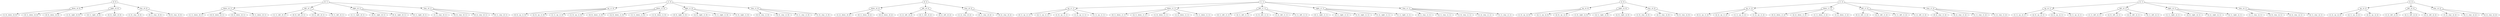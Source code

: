 strict digraph  {
"(0, 0)";
"down__(0, 0)";
"(1, 0)__down__(0, 0)";
"(0, 1)__down__(0, 0)";
"(0, 0)__down__(0, 0)";
"right__(0, 0)";
"(1, 0)__right__(0, 0)";
"(0, 1)__right__(0, 0)";
"(0, 0)__right__(0, 0)";
"stay__(0, 0)";
"(1, 0)__stay__(0, 0)";
"(0, 1)__stay__(0, 0)";
"(0, 0)__stay__(0, 0)";
"(0, 1)";
"down__(0, 1)";
"(1, 1)__down__(0, 1)";
"(0, 0)__down__(0, 1)";
"(0, 2)__down__(0, 1)";
"(0, 1)__down__(0, 1)";
"left__(0, 1)";
"(1, 1)__left__(0, 1)";
"(0, 0)__left__(0, 1)";
"(0, 2)__left__(0, 1)";
"(0, 1)__left__(0, 1)";
"right__(0, 1)";
"(1, 1)__right__(0, 1)";
"(0, 0)__right__(0, 1)";
"(0, 2)__right__(0, 1)";
"(0, 1)__right__(0, 1)";
"stay__(0, 1)";
"(1, 1)__stay__(0, 1)";
"(0, 0)__stay__(0, 1)";
"(0, 2)__stay__(0, 1)";
"(0, 1)__stay__(0, 1)";
"(1, 0)";
"up__(1, 0)";
"(0, 0)__up__(1, 0)";
"(2, 0)__up__(1, 0)";
"(1, 1)__up__(1, 0)";
"(1, 0)__up__(1, 0)";
"down__(1, 0)";
"(0, 0)__down__(1, 0)";
"(2, 0)__down__(1, 0)";
"(1, 1)__down__(1, 0)";
"(1, 0)__down__(1, 0)";
"right__(1, 0)";
"(0, 0)__right__(1, 0)";
"(2, 0)__right__(1, 0)";
"(1, 1)__right__(1, 0)";
"(1, 0)__right__(1, 0)";
"stay__(1, 0)";
"(0, 0)__stay__(1, 0)";
"(2, 0)__stay__(1, 0)";
"(1, 1)__stay__(1, 0)";
"(1, 0)__stay__(1, 0)";
"(0, 2)";
"down__(0, 2)";
"(1, 2)__down__(0, 2)";
"(0, 1)__down__(0, 2)";
"(0, 2)__down__(0, 2)";
"left__(0, 2)";
"(1, 2)__left__(0, 2)";
"(0, 1)__left__(0, 2)";
"(0, 2)__left__(0, 2)";
"stay__(0, 2)";
"(1, 2)__stay__(0, 2)";
"(0, 1)__stay__(0, 2)";
"(0, 2)__stay__(0, 2)";
"(1, 1)";
"up__(1, 1)";
"(0, 1)__up__(1, 1)";
"(2, 1)__up__(1, 1)";
"(1, 0)__up__(1, 1)";
"(1, 2)__up__(1, 1)";
"(1, 1)__up__(1, 1)";
"down__(1, 1)";
"(0, 1)__down__(1, 1)";
"(2, 1)__down__(1, 1)";
"(1, 0)__down__(1, 1)";
"(1, 2)__down__(1, 1)";
"(1, 1)__down__(1, 1)";
"left__(1, 1)";
"(0, 1)__left__(1, 1)";
"(2, 1)__left__(1, 1)";
"(1, 0)__left__(1, 1)";
"(1, 2)__left__(1, 1)";
"(1, 1)__left__(1, 1)";
"right__(1, 1)";
"(0, 1)__right__(1, 1)";
"(2, 1)__right__(1, 1)";
"(1, 0)__right__(1, 1)";
"(1, 2)__right__(1, 1)";
"(1, 1)__right__(1, 1)";
"stay__(1, 1)";
"(0, 1)__stay__(1, 1)";
"(2, 1)__stay__(1, 1)";
"(1, 0)__stay__(1, 1)";
"(1, 2)__stay__(1, 1)";
"(1, 1)__stay__(1, 1)";
"(2, 0)";
"up__(2, 0)";
"(1, 0)__up__(2, 0)";
"(2, 1)__up__(2, 0)";
"(2, 0)__up__(2, 0)";
"right__(2, 0)";
"(1, 0)__right__(2, 0)";
"(2, 1)__right__(2, 0)";
"(2, 0)__right__(2, 0)";
"stay__(2, 0)";
"(1, 0)__stay__(2, 0)";
"(2, 1)__stay__(2, 0)";
"(2, 0)__stay__(2, 0)";
"(1, 2)";
"up__(1, 2)";
"(0, 2)__up__(1, 2)";
"(2, 2)__up__(1, 2)";
"(1, 1)__up__(1, 2)";
"(1, 2)__up__(1, 2)";
"down__(1, 2)";
"(0, 2)__down__(1, 2)";
"(2, 2)__down__(1, 2)";
"(1, 1)__down__(1, 2)";
"(1, 2)__down__(1, 2)";
"left__(1, 2)";
"(0, 2)__left__(1, 2)";
"(2, 2)__left__(1, 2)";
"(1, 1)__left__(1, 2)";
"(1, 2)__left__(1, 2)";
"stay__(1, 2)";
"(0, 2)__stay__(1, 2)";
"(2, 2)__stay__(1, 2)";
"(1, 1)__stay__(1, 2)";
"(1, 2)__stay__(1, 2)";
"(2, 1)";
"up__(2, 1)";
"(1, 1)__up__(2, 1)";
"(2, 0)__up__(2, 1)";
"(2, 2)__up__(2, 1)";
"(2, 1)__up__(2, 1)";
"left__(2, 1)";
"(1, 1)__left__(2, 1)";
"(2, 0)__left__(2, 1)";
"(2, 2)__left__(2, 1)";
"(2, 1)__left__(2, 1)";
"right__(2, 1)";
"(1, 1)__right__(2, 1)";
"(2, 0)__right__(2, 1)";
"(2, 2)__right__(2, 1)";
"(2, 1)__right__(2, 1)";
"stay__(2, 1)";
"(1, 1)__stay__(2, 1)";
"(2, 0)__stay__(2, 1)";
"(2, 2)__stay__(2, 1)";
"(2, 1)__stay__(2, 1)";
"(2, 2)";
"up__(2, 2)";
"(1, 2)__up__(2, 2)";
"(2, 1)__up__(2, 2)";
"(2, 2)__up__(2, 2)";
"left__(2, 2)";
"(1, 2)__left__(2, 2)";
"(2, 1)__left__(2, 2)";
"(2, 2)__left__(2, 2)";
"stay__(2, 2)";
"(1, 2)__stay__(2, 2)";
"(2, 1)__stay__(2, 2)";
"(2, 2)__stay__(2, 2)";
"(0, 0)" -> "down__(0, 0)";
"(0, 0)" -> "right__(0, 0)";
"(0, 0)" -> "stay__(0, 0)";
"down__(0, 0)" -> "(1, 0)__down__(0, 0)"  [weight="0.0"];
"down__(0, 0)" -> "(0, 1)__down__(0, 0)"  [weight="0.0"];
"down__(0, 0)" -> "(0, 0)__down__(0, 0)"  [weight=1];
"right__(0, 0)" -> "(1, 0)__right__(0, 0)"  [weight="0.0"];
"right__(0, 0)" -> "(0, 1)__right__(0, 0)"  [weight="0.0"];
"right__(0, 0)" -> "(0, 0)__right__(0, 0)"  [weight=1];
"stay__(0, 0)" -> "(1, 0)__stay__(0, 0)"  [weight="0.0"];
"stay__(0, 0)" -> "(0, 1)__stay__(0, 0)"  [weight="0.0"];
"stay__(0, 0)" -> "(0, 0)__stay__(0, 0)"  [weight=1];
"(0, 1)" -> "down__(0, 1)";
"(0, 1)" -> "left__(0, 1)";
"(0, 1)" -> "right__(0, 1)";
"(0, 1)" -> "stay__(0, 1)";
"down__(0, 1)" -> "(1, 1)__down__(0, 1)"  [weight="0.0"];
"down__(0, 1)" -> "(0, 0)__down__(0, 1)"  [weight=1];
"down__(0, 1)" -> "(0, 2)__down__(0, 1)"  [weight="0.0"];
"down__(0, 1)" -> "(0, 1)__down__(0, 1)"  [weight="0.0"];
"left__(0, 1)" -> "(1, 1)__left__(0, 1)"  [weight="0.0"];
"left__(0, 1)" -> "(0, 0)__left__(0, 1)"  [weight=1];
"left__(0, 1)" -> "(0, 2)__left__(0, 1)"  [weight="0.0"];
"left__(0, 1)" -> "(0, 1)__left__(0, 1)"  [weight="0.0"];
"right__(0, 1)" -> "(1, 1)__right__(0, 1)"  [weight="0.0"];
"right__(0, 1)" -> "(0, 0)__right__(0, 1)"  [weight=1];
"right__(0, 1)" -> "(0, 2)__right__(0, 1)"  [weight="0.0"];
"right__(0, 1)" -> "(0, 1)__right__(0, 1)"  [weight="0.0"];
"stay__(0, 1)" -> "(1, 1)__stay__(0, 1)"  [weight="0.0"];
"stay__(0, 1)" -> "(0, 0)__stay__(0, 1)"  [weight=1];
"stay__(0, 1)" -> "(0, 2)__stay__(0, 1)"  [weight="0.0"];
"stay__(0, 1)" -> "(0, 1)__stay__(0, 1)"  [weight="0.0"];
"(1, 0)" -> "up__(1, 0)";
"(1, 0)" -> "down__(1, 0)";
"(1, 0)" -> "right__(1, 0)";
"(1, 0)" -> "stay__(1, 0)";
"up__(1, 0)" -> "(0, 0)__up__(1, 0)"  [weight="0.0"];
"up__(1, 0)" -> "(2, 0)__up__(1, 0)"  [weight="0.0"];
"up__(1, 0)" -> "(1, 1)__up__(1, 0)"  [weight="0.0"];
"up__(1, 0)" -> "(1, 0)__up__(1, 0)"  [weight=1];
"down__(1, 0)" -> "(0, 0)__down__(1, 0)"  [weight="0.0"];
"down__(1, 0)" -> "(2, 0)__down__(1, 0)"  [weight="0.0"];
"down__(1, 0)" -> "(1, 1)__down__(1, 0)"  [weight="0.0"];
"down__(1, 0)" -> "(1, 0)__down__(1, 0)"  [weight=1];
"right__(1, 0)" -> "(0, 0)__right__(1, 0)"  [weight="0.0"];
"right__(1, 0)" -> "(2, 0)__right__(1, 0)"  [weight="0.0"];
"right__(1, 0)" -> "(1, 1)__right__(1, 0)"  [weight="0.0"];
"right__(1, 0)" -> "(1, 0)__right__(1, 0)"  [weight=1];
"stay__(1, 0)" -> "(0, 0)__stay__(1, 0)"  [weight="0.0"];
"stay__(1, 0)" -> "(2, 0)__stay__(1, 0)"  [weight="0.0"];
"stay__(1, 0)" -> "(1, 1)__stay__(1, 0)"  [weight="0.0"];
"stay__(1, 0)" -> "(1, 0)__stay__(1, 0)"  [weight=1];
"(0, 2)" -> "down__(0, 2)";
"(0, 2)" -> "left__(0, 2)";
"(0, 2)" -> "stay__(0, 2)";
"down__(0, 2)" -> "(1, 2)__down__(0, 2)"  [weight="0.0"];
"down__(0, 2)" -> "(0, 1)__down__(0, 2)"  [weight=1];
"down__(0, 2)" -> "(0, 2)__down__(0, 2)"  [weight="0.0"];
"left__(0, 2)" -> "(1, 2)__left__(0, 2)"  [weight="0.0"];
"left__(0, 2)" -> "(0, 1)__left__(0, 2)"  [weight=1];
"left__(0, 2)" -> "(0, 2)__left__(0, 2)"  [weight="0.0"];
"stay__(0, 2)" -> "(1, 2)__stay__(0, 2)"  [weight="0.0"];
"stay__(0, 2)" -> "(0, 1)__stay__(0, 2)"  [weight=1];
"stay__(0, 2)" -> "(0, 2)__stay__(0, 2)"  [weight="0.0"];
"(1, 1)" -> "up__(1, 1)";
"(1, 1)" -> "down__(1, 1)";
"(1, 1)" -> "left__(1, 1)";
"(1, 1)" -> "right__(1, 1)";
"(1, 1)" -> "stay__(1, 1)";
"up__(1, 1)" -> "(0, 1)__up__(1, 1)"  [weight="0.0"];
"up__(1, 1)" -> "(2, 1)__up__(1, 1)"  [weight="0.0"];
"up__(1, 1)" -> "(1, 0)__up__(1, 1)"  [weight=1];
"up__(1, 1)" -> "(1, 2)__up__(1, 1)"  [weight="0.0"];
"up__(1, 1)" -> "(1, 1)__up__(1, 1)"  [weight="0.0"];
"down__(1, 1)" -> "(0, 1)__down__(1, 1)"  [weight="0.0"];
"down__(1, 1)" -> "(2, 1)__down__(1, 1)"  [weight="0.0"];
"down__(1, 1)" -> "(1, 0)__down__(1, 1)"  [weight=1];
"down__(1, 1)" -> "(1, 2)__down__(1, 1)"  [weight="0.0"];
"down__(1, 1)" -> "(1, 1)__down__(1, 1)"  [weight="0.0"];
"left__(1, 1)" -> "(0, 1)__left__(1, 1)"  [weight="0.0"];
"left__(1, 1)" -> "(2, 1)__left__(1, 1)"  [weight="0.0"];
"left__(1, 1)" -> "(1, 0)__left__(1, 1)"  [weight=1];
"left__(1, 1)" -> "(1, 2)__left__(1, 1)"  [weight="0.0"];
"left__(1, 1)" -> "(1, 1)__left__(1, 1)"  [weight="0.0"];
"right__(1, 1)" -> "(0, 1)__right__(1, 1)"  [weight="0.0"];
"right__(1, 1)" -> "(2, 1)__right__(1, 1)"  [weight="0.0"];
"right__(1, 1)" -> "(1, 0)__right__(1, 1)"  [weight=1];
"right__(1, 1)" -> "(1, 2)__right__(1, 1)"  [weight="0.0"];
"right__(1, 1)" -> "(1, 1)__right__(1, 1)"  [weight="0.0"];
"stay__(1, 1)" -> "(0, 1)__stay__(1, 1)"  [weight="0.0"];
"stay__(1, 1)" -> "(2, 1)__stay__(1, 1)"  [weight="0.0"];
"stay__(1, 1)" -> "(1, 0)__stay__(1, 1)"  [weight=1];
"stay__(1, 1)" -> "(1, 2)__stay__(1, 1)"  [weight="0.0"];
"stay__(1, 1)" -> "(1, 1)__stay__(1, 1)"  [weight="0.0"];
"(2, 0)" -> "up__(2, 0)";
"(2, 0)" -> "right__(2, 0)";
"(2, 0)" -> "stay__(2, 0)";
"up__(2, 0)" -> "(1, 0)__up__(2, 0)"  [weight="0.0"];
"up__(2, 0)" -> "(2, 1)__up__(2, 0)"  [weight="0.0"];
"up__(2, 0)" -> "(2, 0)__up__(2, 0)"  [weight=1];
"right__(2, 0)" -> "(1, 0)__right__(2, 0)"  [weight="0.0"];
"right__(2, 0)" -> "(2, 1)__right__(2, 0)"  [weight="0.0"];
"right__(2, 0)" -> "(2, 0)__right__(2, 0)"  [weight=1];
"stay__(2, 0)" -> "(1, 0)__stay__(2, 0)"  [weight="0.0"];
"stay__(2, 0)" -> "(2, 1)__stay__(2, 0)"  [weight="0.0"];
"stay__(2, 0)" -> "(2, 0)__stay__(2, 0)"  [weight=1];
"(1, 2)" -> "up__(1, 2)";
"(1, 2)" -> "down__(1, 2)";
"(1, 2)" -> "left__(1, 2)";
"(1, 2)" -> "stay__(1, 2)";
"up__(1, 2)" -> "(0, 2)__up__(1, 2)"  [weight="0.0"];
"up__(1, 2)" -> "(2, 2)__up__(1, 2)"  [weight="0.0"];
"up__(1, 2)" -> "(1, 1)__up__(1, 2)"  [weight=1];
"up__(1, 2)" -> "(1, 2)__up__(1, 2)"  [weight="0.0"];
"down__(1, 2)" -> "(0, 2)__down__(1, 2)"  [weight="0.0"];
"down__(1, 2)" -> "(2, 2)__down__(1, 2)"  [weight="0.0"];
"down__(1, 2)" -> "(1, 1)__down__(1, 2)"  [weight=1];
"down__(1, 2)" -> "(1, 2)__down__(1, 2)"  [weight="0.0"];
"left__(1, 2)" -> "(0, 2)__left__(1, 2)"  [weight="0.0"];
"left__(1, 2)" -> "(2, 2)__left__(1, 2)"  [weight="0.0"];
"left__(1, 2)" -> "(1, 1)__left__(1, 2)"  [weight=1];
"left__(1, 2)" -> "(1, 2)__left__(1, 2)"  [weight="0.0"];
"stay__(1, 2)" -> "(0, 2)__stay__(1, 2)"  [weight="0.0"];
"stay__(1, 2)" -> "(2, 2)__stay__(1, 2)"  [weight="0.0"];
"stay__(1, 2)" -> "(1, 1)__stay__(1, 2)"  [weight=1];
"stay__(1, 2)" -> "(1, 2)__stay__(1, 2)"  [weight="0.0"];
"(2, 1)" -> "up__(2, 1)";
"(2, 1)" -> "left__(2, 1)";
"(2, 1)" -> "right__(2, 1)";
"(2, 1)" -> "stay__(2, 1)";
"up__(2, 1)" -> "(1, 1)__up__(2, 1)"  [weight="0.0"];
"up__(2, 1)" -> "(2, 0)__up__(2, 1)"  [weight=1];
"up__(2, 1)" -> "(2, 2)__up__(2, 1)"  [weight="0.0"];
"up__(2, 1)" -> "(2, 1)__up__(2, 1)"  [weight="0.0"];
"left__(2, 1)" -> "(1, 1)__left__(2, 1)"  [weight="0.0"];
"left__(2, 1)" -> "(2, 0)__left__(2, 1)"  [weight=1];
"left__(2, 1)" -> "(2, 2)__left__(2, 1)"  [weight="0.0"];
"left__(2, 1)" -> "(2, 1)__left__(2, 1)"  [weight="0.0"];
"right__(2, 1)" -> "(1, 1)__right__(2, 1)"  [weight="0.0"];
"right__(2, 1)" -> "(2, 0)__right__(2, 1)"  [weight=1];
"right__(2, 1)" -> "(2, 2)__right__(2, 1)"  [weight="0.0"];
"right__(2, 1)" -> "(2, 1)__right__(2, 1)"  [weight="0.0"];
"stay__(2, 1)" -> "(1, 1)__stay__(2, 1)"  [weight="0.0"];
"stay__(2, 1)" -> "(2, 0)__stay__(2, 1)"  [weight=1];
"stay__(2, 1)" -> "(2, 2)__stay__(2, 1)"  [weight="0.0"];
"stay__(2, 1)" -> "(2, 1)__stay__(2, 1)"  [weight="0.0"];
"(2, 2)" -> "up__(2, 2)";
"(2, 2)" -> "left__(2, 2)";
"(2, 2)" -> "stay__(2, 2)";
"up__(2, 2)" -> "(1, 2)__up__(2, 2)"  [weight="0.0"];
"up__(2, 2)" -> "(2, 1)__up__(2, 2)"  [weight=1];
"up__(2, 2)" -> "(2, 2)__up__(2, 2)"  [weight="0.0"];
"left__(2, 2)" -> "(1, 2)__left__(2, 2)"  [weight="0.0"];
"left__(2, 2)" -> "(2, 1)__left__(2, 2)"  [weight=1];
"left__(2, 2)" -> "(2, 2)__left__(2, 2)"  [weight="0.0"];
"stay__(2, 2)" -> "(1, 2)__stay__(2, 2)"  [weight="0.0"];
"stay__(2, 2)" -> "(2, 1)__stay__(2, 2)"  [weight=1];
"stay__(2, 2)" -> "(2, 2)__stay__(2, 2)"  [weight="0.0"];
}
